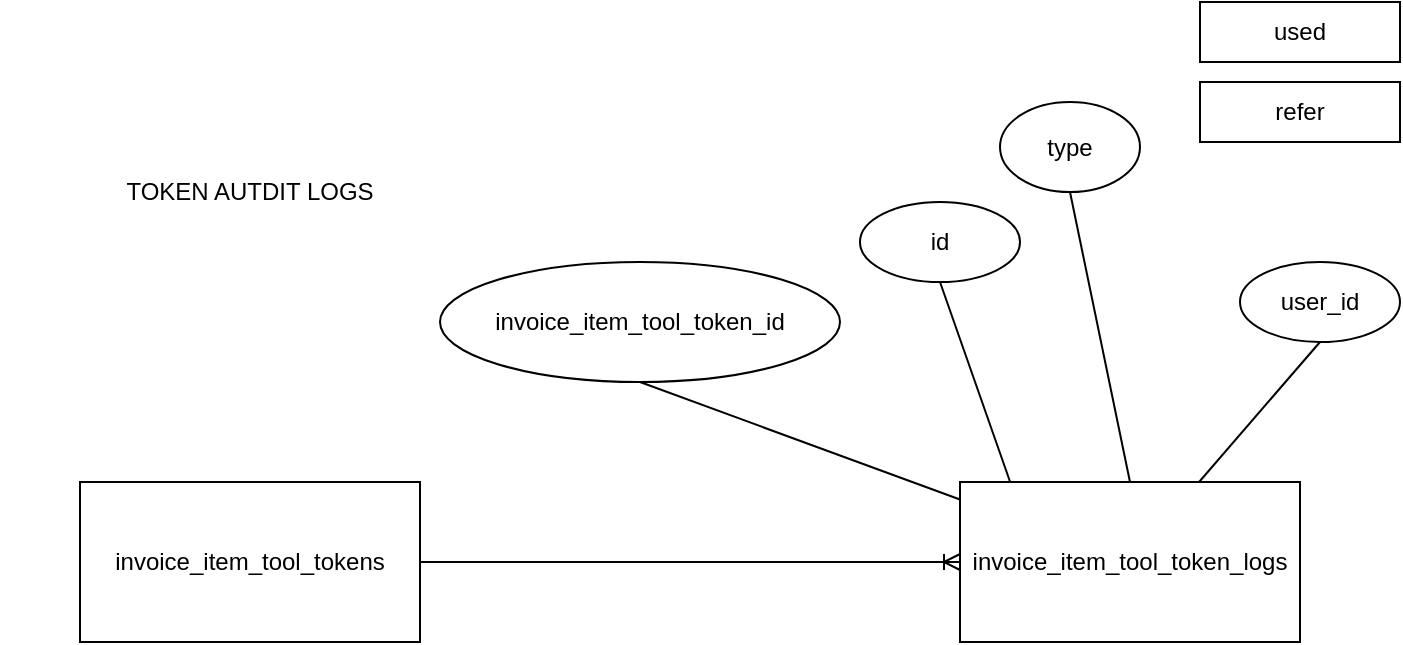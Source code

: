 <mxfile version="14.9.7" type="github">
  <diagram id="f-QhM9010iz9F7mc7vBk" name="Page-1">
    <mxGraphModel dx="1038" dy="1679" grid="1" gridSize="10" guides="1" tooltips="1" connect="1" arrows="1" fold="1" page="1" pageScale="1" pageWidth="850" pageHeight="1100" math="0" shadow="0">
      <root>
        <mxCell id="0" />
        <mxCell id="1" parent="0" />
        <mxCell id="M519DZQHmaI1ANvllGM7-7" style="edgeStyle=orthogonalEdgeStyle;rounded=0;orthogonalLoop=1;jettySize=auto;html=1;exitX=1;exitY=0.5;exitDx=0;exitDy=0;entryX=0;entryY=0.5;entryDx=0;entryDy=0;endArrow=ERoneToMany;endFill=0;" edge="1" parent="1" source="M519DZQHmaI1ANvllGM7-1" target="M519DZQHmaI1ANvllGM7-5">
          <mxGeometry relative="1" as="geometry" />
        </mxCell>
        <mxCell id="M519DZQHmaI1ANvllGM7-1" value="invoice_item_tool_tokens" style="rounded=0;whiteSpace=wrap;html=1;" vertex="1" parent="1">
          <mxGeometry x="100" y="210" width="170" height="80" as="geometry" />
        </mxCell>
        <mxCell id="M519DZQHmaI1ANvllGM7-3" value="TOKEN AUTDIT LOGS" style="text;html=1;strokeColor=none;fillColor=none;align=center;verticalAlign=middle;whiteSpace=wrap;rounded=0;" vertex="1" parent="1">
          <mxGeometry x="60" y="20" width="250" height="90" as="geometry" />
        </mxCell>
        <mxCell id="M519DZQHmaI1ANvllGM7-5" value="invoice_item_tool_token_logs" style="rounded=0;whiteSpace=wrap;html=1;" vertex="1" parent="1">
          <mxGeometry x="540" y="210" width="170" height="80" as="geometry" />
        </mxCell>
        <mxCell id="M519DZQHmaI1ANvllGM7-8" style="rounded=0;orthogonalLoop=1;jettySize=auto;html=1;exitX=0.5;exitY=1;exitDx=0;exitDy=0;endArrow=none;endFill=0;" edge="1" parent="1" source="M519DZQHmaI1ANvllGM7-6" target="M519DZQHmaI1ANvllGM7-5">
          <mxGeometry relative="1" as="geometry" />
        </mxCell>
        <mxCell id="M519DZQHmaI1ANvllGM7-6" value="&lt;span&gt;invoice_item_tool_token_id&lt;/span&gt;" style="ellipse;whiteSpace=wrap;html=1;" vertex="1" parent="1">
          <mxGeometry x="280" y="100" width="200" height="60" as="geometry" />
        </mxCell>
        <mxCell id="M519DZQHmaI1ANvllGM7-10" style="edgeStyle=none;rounded=0;orthogonalLoop=1;jettySize=auto;html=1;exitX=0.5;exitY=1;exitDx=0;exitDy=0;entryX=0.148;entryY=0.003;entryDx=0;entryDy=0;entryPerimeter=0;endArrow=none;endFill=0;" edge="1" parent="1" source="M519DZQHmaI1ANvllGM7-9" target="M519DZQHmaI1ANvllGM7-5">
          <mxGeometry relative="1" as="geometry" />
        </mxCell>
        <mxCell id="M519DZQHmaI1ANvllGM7-9" value="&lt;span&gt;id&lt;/span&gt;" style="ellipse;whiteSpace=wrap;html=1;" vertex="1" parent="1">
          <mxGeometry x="490" y="70" width="80" height="40" as="geometry" />
        </mxCell>
        <mxCell id="M519DZQHmaI1ANvllGM7-12" style="edgeStyle=none;rounded=0;orthogonalLoop=1;jettySize=auto;html=1;exitX=0.5;exitY=1;exitDx=0;exitDy=0;entryX=0.5;entryY=0;entryDx=0;entryDy=0;endArrow=none;endFill=0;" edge="1" parent="1" source="M519DZQHmaI1ANvllGM7-11" target="M519DZQHmaI1ANvllGM7-5">
          <mxGeometry relative="1" as="geometry" />
        </mxCell>
        <mxCell id="M519DZQHmaI1ANvllGM7-11" value="&lt;span&gt;type&lt;/span&gt;" style="ellipse;whiteSpace=wrap;html=1;" vertex="1" parent="1">
          <mxGeometry x="560" y="20" width="70" height="45" as="geometry" />
        </mxCell>
        <mxCell id="M519DZQHmaI1ANvllGM7-13" value="used" style="rounded=0;whiteSpace=wrap;html=1;" vertex="1" parent="1">
          <mxGeometry x="660" y="-30" width="100" height="30" as="geometry" />
        </mxCell>
        <mxCell id="M519DZQHmaI1ANvllGM7-14" value="refer" style="rounded=0;whiteSpace=wrap;html=1;" vertex="1" parent="1">
          <mxGeometry x="660" y="10" width="100" height="30" as="geometry" />
        </mxCell>
        <mxCell id="M519DZQHmaI1ANvllGM7-16" style="edgeStyle=none;rounded=0;orthogonalLoop=1;jettySize=auto;html=1;exitX=0.5;exitY=1;exitDx=0;exitDy=0;endArrow=none;endFill=0;" edge="1" parent="1" source="M519DZQHmaI1ANvllGM7-15" target="M519DZQHmaI1ANvllGM7-5">
          <mxGeometry relative="1" as="geometry" />
        </mxCell>
        <mxCell id="M519DZQHmaI1ANvllGM7-15" value="&lt;span&gt;user_id&lt;/span&gt;" style="ellipse;whiteSpace=wrap;html=1;" vertex="1" parent="1">
          <mxGeometry x="680" y="100" width="80" height="40" as="geometry" />
        </mxCell>
      </root>
    </mxGraphModel>
  </diagram>
</mxfile>
